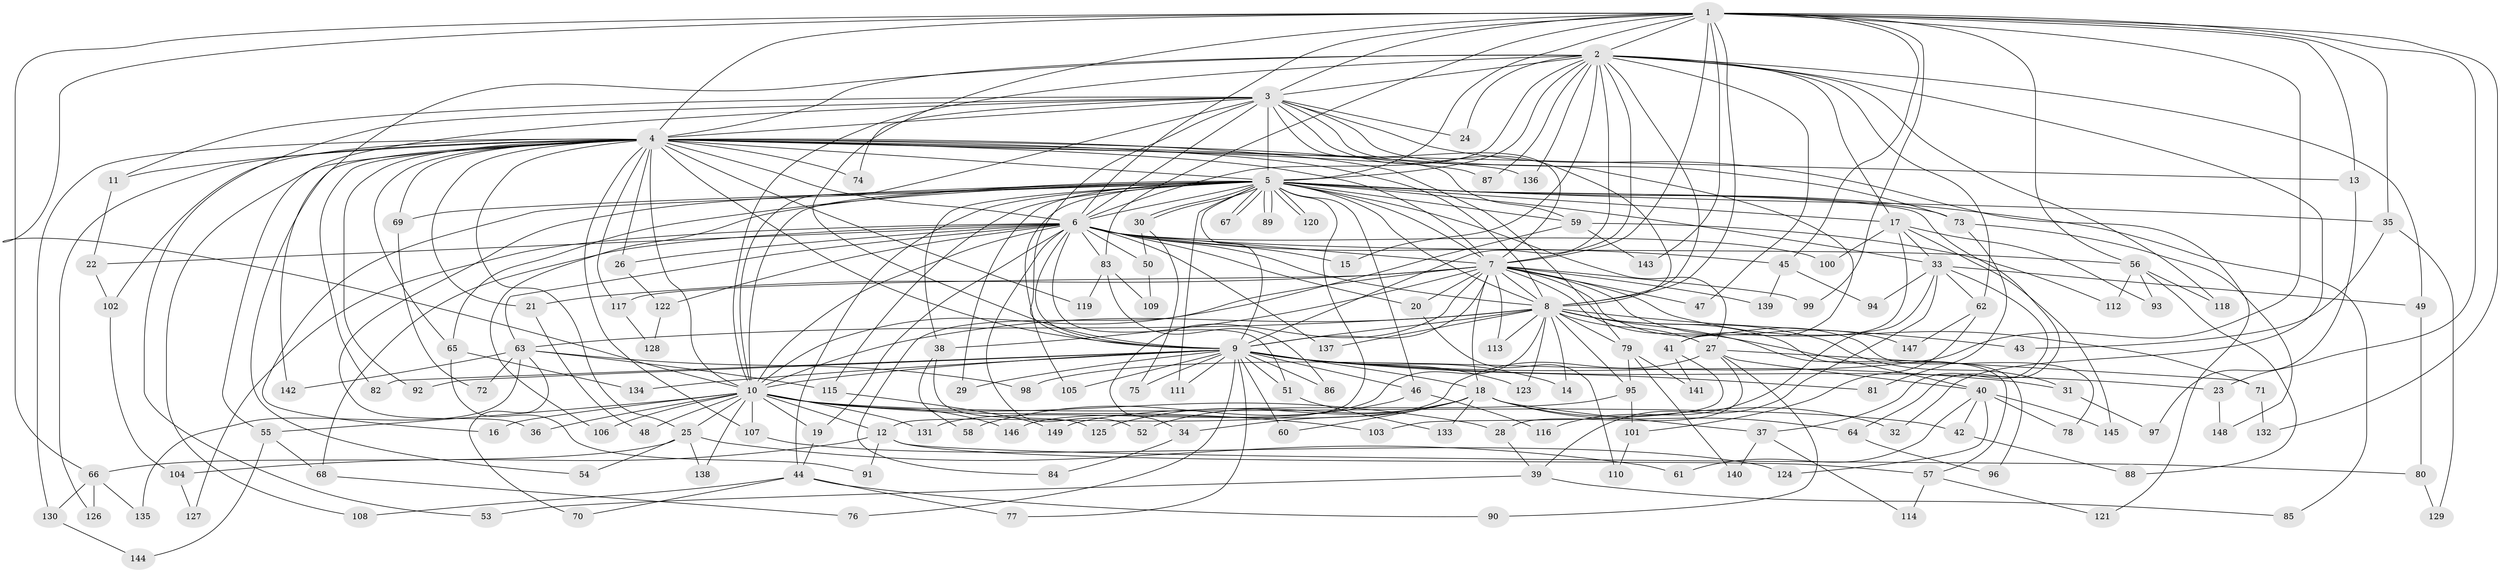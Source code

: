 // coarse degree distribution, {20: 0.008695652173913044, 18: 0.008695652173913044, 16: 0.008695652173913044, 30: 0.008695652173913044, 34: 0.008695652173913044, 32: 0.008695652173913044, 22: 0.008695652173913044, 27: 0.008695652173913044, 21: 0.008695652173913044, 7: 0.02608695652173913, 3: 0.17391304347826086, 2: 0.5217391304347826, 12: 0.008695652173913044, 10: 0.008695652173913044, 6: 0.017391304347826087, 8: 0.017391304347826087, 5: 0.034782608695652174, 4: 0.10434782608695652, 1: 0.008695652173913044}
// Generated by graph-tools (version 1.1) at 2025/41/03/06/25 10:41:36]
// undirected, 149 vertices, 323 edges
graph export_dot {
graph [start="1"]
  node [color=gray90,style=filled];
  1;
  2;
  3;
  4;
  5;
  6;
  7;
  8;
  9;
  10;
  11;
  12;
  13;
  14;
  15;
  16;
  17;
  18;
  19;
  20;
  21;
  22;
  23;
  24;
  25;
  26;
  27;
  28;
  29;
  30;
  31;
  32;
  33;
  34;
  35;
  36;
  37;
  38;
  39;
  40;
  41;
  42;
  43;
  44;
  45;
  46;
  47;
  48;
  49;
  50;
  51;
  52;
  53;
  54;
  55;
  56;
  57;
  58;
  59;
  60;
  61;
  62;
  63;
  64;
  65;
  66;
  67;
  68;
  69;
  70;
  71;
  72;
  73;
  74;
  75;
  76;
  77;
  78;
  79;
  80;
  81;
  82;
  83;
  84;
  85;
  86;
  87;
  88;
  89;
  90;
  91;
  92;
  93;
  94;
  95;
  96;
  97;
  98;
  99;
  100;
  101;
  102;
  103;
  104;
  105;
  106;
  107;
  108;
  109;
  110;
  111;
  112;
  113;
  114;
  115;
  116;
  117;
  118;
  119;
  120;
  121;
  122;
  123;
  124;
  125;
  126;
  127;
  128;
  129;
  130;
  131;
  132;
  133;
  134;
  135;
  136;
  137;
  138;
  139;
  140;
  141;
  142;
  143;
  144;
  145;
  146;
  147;
  148;
  149;
  1 -- 2;
  1 -- 3;
  1 -- 4;
  1 -- 5;
  1 -- 6;
  1 -- 7;
  1 -- 8;
  1 -- 9;
  1 -- 10;
  1 -- 13;
  1 -- 23;
  1 -- 35;
  1 -- 45;
  1 -- 56;
  1 -- 66;
  1 -- 83;
  1 -- 98;
  1 -- 99;
  1 -- 132;
  1 -- 143;
  2 -- 3;
  2 -- 4;
  2 -- 5;
  2 -- 6;
  2 -- 7;
  2 -- 8;
  2 -- 9;
  2 -- 10;
  2 -- 15;
  2 -- 17;
  2 -- 24;
  2 -- 32;
  2 -- 47;
  2 -- 49;
  2 -- 54;
  2 -- 62;
  2 -- 87;
  2 -- 118;
  2 -- 136;
  3 -- 4;
  3 -- 5;
  3 -- 6;
  3 -- 7;
  3 -- 8;
  3 -- 9;
  3 -- 10;
  3 -- 11;
  3 -- 24;
  3 -- 41;
  3 -- 53;
  3 -- 55;
  3 -- 73;
  3 -- 74;
  3 -- 121;
  4 -- 5;
  4 -- 6;
  4 -- 7;
  4 -- 8;
  4 -- 9;
  4 -- 10;
  4 -- 11;
  4 -- 13;
  4 -- 21;
  4 -- 25;
  4 -- 26;
  4 -- 59;
  4 -- 65;
  4 -- 69;
  4 -- 74;
  4 -- 79;
  4 -- 82;
  4 -- 87;
  4 -- 92;
  4 -- 102;
  4 -- 107;
  4 -- 108;
  4 -- 117;
  4 -- 119;
  4 -- 126;
  4 -- 130;
  4 -- 136;
  4 -- 142;
  5 -- 6;
  5 -- 7;
  5 -- 8;
  5 -- 9;
  5 -- 10;
  5 -- 12;
  5 -- 16;
  5 -- 17;
  5 -- 27;
  5 -- 29;
  5 -- 30;
  5 -- 30;
  5 -- 33;
  5 -- 35;
  5 -- 36;
  5 -- 38;
  5 -- 44;
  5 -- 46;
  5 -- 59;
  5 -- 64;
  5 -- 65;
  5 -- 67;
  5 -- 67;
  5 -- 69;
  5 -- 73;
  5 -- 85;
  5 -- 89;
  5 -- 89;
  5 -- 105;
  5 -- 106;
  5 -- 111;
  5 -- 115;
  5 -- 120;
  5 -- 120;
  6 -- 7;
  6 -- 8;
  6 -- 9;
  6 -- 10;
  6 -- 15;
  6 -- 19;
  6 -- 20;
  6 -- 22;
  6 -- 26;
  6 -- 45;
  6 -- 50;
  6 -- 51;
  6 -- 52;
  6 -- 56;
  6 -- 63;
  6 -- 68;
  6 -- 83;
  6 -- 100;
  6 -- 122;
  6 -- 127;
  6 -- 137;
  7 -- 8;
  7 -- 9;
  7 -- 10;
  7 -- 18;
  7 -- 20;
  7 -- 21;
  7 -- 34;
  7 -- 38;
  7 -- 40;
  7 -- 47;
  7 -- 71;
  7 -- 78;
  7 -- 99;
  7 -- 113;
  7 -- 117;
  7 -- 139;
  7 -- 147;
  8 -- 9;
  8 -- 10;
  8 -- 14;
  8 -- 27;
  8 -- 31;
  8 -- 43;
  8 -- 57;
  8 -- 63;
  8 -- 79;
  8 -- 95;
  8 -- 96;
  8 -- 113;
  8 -- 123;
  8 -- 131;
  8 -- 137;
  9 -- 10;
  9 -- 14;
  9 -- 18;
  9 -- 23;
  9 -- 29;
  9 -- 31;
  9 -- 46;
  9 -- 51;
  9 -- 60;
  9 -- 75;
  9 -- 76;
  9 -- 77;
  9 -- 81;
  9 -- 82;
  9 -- 86;
  9 -- 92;
  9 -- 105;
  9 -- 111;
  9 -- 123;
  9 -- 134;
  10 -- 12;
  10 -- 16;
  10 -- 19;
  10 -- 25;
  10 -- 28;
  10 -- 36;
  10 -- 42;
  10 -- 48;
  10 -- 55;
  10 -- 103;
  10 -- 106;
  10 -- 107;
  10 -- 131;
  10 -- 138;
  10 -- 146;
  11 -- 22;
  12 -- 57;
  12 -- 80;
  12 -- 91;
  12 -- 104;
  13 -- 97;
  17 -- 33;
  17 -- 41;
  17 -- 93;
  17 -- 100;
  17 -- 145;
  18 -- 32;
  18 -- 34;
  18 -- 37;
  18 -- 52;
  18 -- 60;
  18 -- 64;
  18 -- 125;
  18 -- 133;
  19 -- 44;
  20 -- 110;
  21 -- 48;
  22 -- 102;
  23 -- 148;
  25 -- 54;
  25 -- 61;
  25 -- 66;
  25 -- 138;
  26 -- 122;
  27 -- 28;
  27 -- 40;
  27 -- 71;
  27 -- 90;
  27 -- 146;
  28 -- 39;
  30 -- 50;
  30 -- 75;
  31 -- 97;
  33 -- 37;
  33 -- 39;
  33 -- 49;
  33 -- 62;
  33 -- 94;
  33 -- 116;
  34 -- 84;
  35 -- 43;
  35 -- 129;
  37 -- 114;
  37 -- 140;
  38 -- 58;
  38 -- 125;
  39 -- 53;
  39 -- 85;
  40 -- 42;
  40 -- 61;
  40 -- 78;
  40 -- 124;
  40 -- 145;
  41 -- 103;
  41 -- 141;
  42 -- 88;
  44 -- 70;
  44 -- 77;
  44 -- 90;
  44 -- 108;
  45 -- 94;
  45 -- 139;
  46 -- 58;
  46 -- 116;
  49 -- 80;
  50 -- 109;
  51 -- 133;
  55 -- 68;
  55 -- 144;
  56 -- 88;
  56 -- 93;
  56 -- 112;
  56 -- 118;
  57 -- 114;
  57 -- 121;
  59 -- 84;
  59 -- 112;
  59 -- 143;
  62 -- 101;
  62 -- 147;
  63 -- 70;
  63 -- 72;
  63 -- 98;
  63 -- 115;
  63 -- 135;
  63 -- 142;
  64 -- 96;
  65 -- 91;
  65 -- 134;
  66 -- 126;
  66 -- 130;
  66 -- 135;
  68 -- 76;
  69 -- 72;
  71 -- 132;
  73 -- 81;
  73 -- 148;
  79 -- 95;
  79 -- 140;
  79 -- 141;
  80 -- 129;
  83 -- 86;
  83 -- 109;
  83 -- 119;
  95 -- 101;
  95 -- 149;
  101 -- 110;
  102 -- 104;
  104 -- 127;
  107 -- 124;
  115 -- 149;
  117 -- 128;
  122 -- 128;
  130 -- 144;
}
